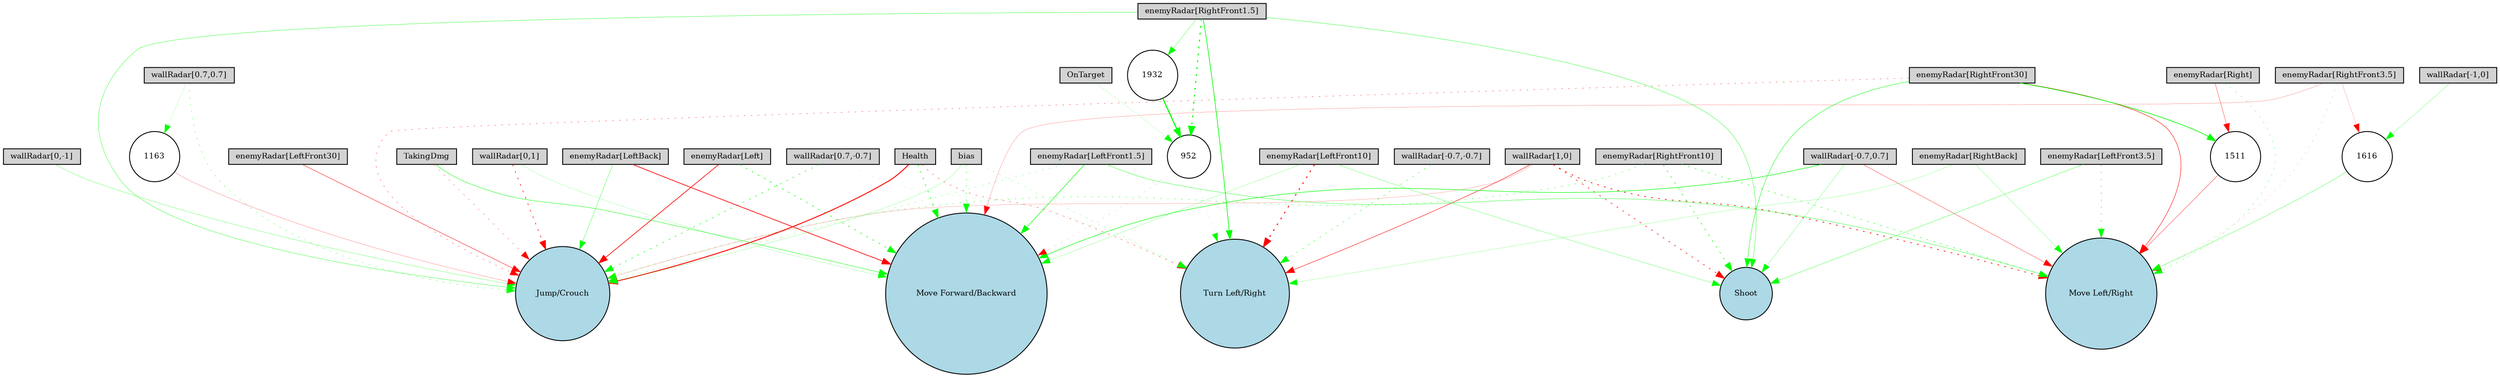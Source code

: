 digraph {
	node [fontsize=9 height=0.2 shape=circle width=0.2]
	"wallRadar[1,0]" [fillcolor=lightgray shape=box style=filled]
	"wallRadar[0,1]" [fillcolor=lightgray shape=box style=filled]
	"wallRadar[-1,0]" [fillcolor=lightgray shape=box style=filled]
	"wallRadar[0,-1]" [fillcolor=lightgray shape=box style=filled]
	"wallRadar[0.7,0.7]" [fillcolor=lightgray shape=box style=filled]
	"wallRadar[-0.7,0.7]" [fillcolor=lightgray shape=box style=filled]
	"wallRadar[-0.7,-0.7]" [fillcolor=lightgray shape=box style=filled]
	"wallRadar[0.7,-0.7]" [fillcolor=lightgray shape=box style=filled]
	"enemyRadar[RightBack]" [fillcolor=lightgray shape=box style=filled]
	"enemyRadar[LeftBack]" [fillcolor=lightgray shape=box style=filled]
	"enemyRadar[Right]" [fillcolor=lightgray shape=box style=filled]
	"enemyRadar[Left]" [fillcolor=lightgray shape=box style=filled]
	"enemyRadar[RightFront30]" [fillcolor=lightgray shape=box style=filled]
	"enemyRadar[LeftFront30]" [fillcolor=lightgray shape=box style=filled]
	"enemyRadar[RightFront10]" [fillcolor=lightgray shape=box style=filled]
	"enemyRadar[LeftFront10]" [fillcolor=lightgray shape=box style=filled]
	"enemyRadar[RightFront3.5]" [fillcolor=lightgray shape=box style=filled]
	"enemyRadar[LeftFront3.5]" [fillcolor=lightgray shape=box style=filled]
	"enemyRadar[RightFront1.5]" [fillcolor=lightgray shape=box style=filled]
	"enemyRadar[LeftFront1.5]" [fillcolor=lightgray shape=box style=filled]
	OnTarget [fillcolor=lightgray shape=box style=filled]
	Health [fillcolor=lightgray shape=box style=filled]
	TakingDmg [fillcolor=lightgray shape=box style=filled]
	bias [fillcolor=lightgray shape=box style=filled]
	Shoot [fillcolor=lightblue style=filled]
	"Jump/Crouch" [fillcolor=lightblue style=filled]
	"Move Forward/Backward" [fillcolor=lightblue style=filled]
	"Move Left/Right" [fillcolor=lightblue style=filled]
	"Turn Left/Right" [fillcolor=lightblue style=filled]
	1511 [fillcolor=white style=filled]
	1163 [fillcolor=white style=filled]
	1932 [fillcolor=white style=filled]
	1616 [fillcolor=white style=filled]
	952 [fillcolor=white style=filled]
	"enemyRadar[RightFront1.5]" -> Shoot [color=green penwidth=0.3571923668168032 style=solid]
	"wallRadar[1,0]" -> "Turn Left/Right" [color=red penwidth=0.48485987550202636 style=solid]
	"enemyRadar[LeftFront30]" -> "Jump/Crouch" [color=red penwidth=0.43676198806744126 style=solid]
	"wallRadar[-0.7,0.7]" -> "Move Forward/Backward" [color=green penwidth=0.5848741995397353 style=solid]
	"enemyRadar[RightFront1.5]" -> "Turn Left/Right" [color=green penwidth=0.7456525594134648 style=solid]
	"enemyRadar[LeftFront1.5]" -> "Move Left/Right" [color=green penwidth=0.3606174545566291 style=solid]
	"enemyRadar[RightFront30]" -> Shoot [color=green penwidth=0.4568109601260866 style=solid]
	"wallRadar[1,0]" -> "Move Left/Right" [color=red penwidth=0.799983578478006 style=dotted]
	"enemyRadar[LeftBack]" -> "Jump/Crouch" [color=green penwidth=0.32400451137521225 style=solid]
	Health -> "Jump/Crouch" [color=red penwidth=1.0538997196236237 style=solid]
	"enemyRadar[RightBack]" -> "Turn Left/Right" [color=green penwidth=0.17493305183006064 style=solid]
	bias -> "Jump/Crouch" [color=green penwidth=0.17033816152483766 style=solid]
	"wallRadar[1,0]" -> Shoot [color=red penwidth=0.6394328709186229 style=dotted]
	"enemyRadar[RightBack]" -> "Move Left/Right" [color=green penwidth=0.19766345219061843 style=solid]
	Health -> "Turn Left/Right" [color=red penwidth=0.3702752526964621 style=dotted]
	"enemyRadar[LeftFront3.5]" -> "Move Left/Right" [color=green penwidth=0.4518186506975119 style=dotted]
	"enemyRadar[RightFront10]" -> "Jump/Crouch" [color=green penwidth=0.3466241197339278 style=dotted]
	"enemyRadar[Right]" -> "Move Left/Right" [color=green penwidth=0.28826061908808964 style=dotted]
	"enemyRadar[RightFront10]" -> "Move Left/Right" [color=green penwidth=0.5057401141397962 style=dotted]
	Health -> "Move Forward/Backward" [color=green penwidth=0.7218440527432107 style=dotted]
	"enemyRadar[RightFront3.5]" -> "Move Forward/Backward" [color=red penwidth=0.18271103371505576 style=solid]
	TakingDmg -> "Jump/Crouch" [color=red penwidth=0.26157062737543463 style=dotted]
	"enemyRadar[LeftFront10]" -> "Turn Left/Right" [color=red penwidth=1.1106477869600413 style=dotted]
	"wallRadar[0.7,-0.7]" -> "Turn Left/Right" [color=green penwidth=0.1305531000890863 style=dotted]
	"wallRadar[-0.7,0.7]" -> Shoot [color=green penwidth=0.22589437360305084 style=solid]
	"enemyRadar[LeftFront3.5]" -> Shoot [color=green penwidth=0.3136719632805739 style=solid]
	"wallRadar[0,1]" -> "Move Forward/Backward" [color=green penwidth=0.1461377568017041 style=solid]
	"enemyRadar[LeftBack]" -> "Move Forward/Backward" [color=red penwidth=0.7770552156836061 style=solid]
	bias -> "Move Forward/Backward" [color=green penwidth=0.42633418835273806 style=dotted]
	"enemyRadar[RightFront1.5]" -> "Jump/Crouch" [color=green penwidth=0.3459272339077264 style=solid]
	"wallRadar[0,-1]" -> "Jump/Crouch" [color=green penwidth=0.24892517875031336 style=solid]
	"enemyRadar[RightFront10]" -> Shoot [color=green penwidth=0.6124154600970276 style=dotted]
	"wallRadar[-0.7,-0.7]" -> "Turn Left/Right" [color=green penwidth=0.42637498665564144 style=dotted]
	"enemyRadar[LeftFront10]" -> "Move Forward/Backward" [color=green penwidth=0.1846352726137384 style=solid]
	"enemyRadar[Left]" -> "Jump/Crouch" [color=red penwidth=0.7370822359833511 style=solid]
	"enemyRadar[LeftFront10]" -> Shoot [color=green penwidth=0.25675469721079425 style=solid]
	"enemyRadar[RightFront30]" -> "Jump/Crouch" [color=red penwidth=0.3115961708635327 style=dotted]
	bias -> "Turn Left/Right" [color=green penwidth=0.206214130421886 style=dotted]
	"enemyRadar[Left]" -> "Move Forward/Backward" [color=green penwidth=0.6746675647389984 style=dotted]
	"enemyRadar[RightFront30]" -> "Move Left/Right" [color=red penwidth=0.49811502196359325 style=solid]
	"enemyRadar[LeftFront1.5]" -> "Move Forward/Backward" [color=green penwidth=0.5882726450072902 style=solid]
	"wallRadar[0.7,-0.7]" -> "Jump/Crouch" [color=green penwidth=0.5687817744677296 style=dotted]
	"wallRadar[1,0]" -> "Jump/Crouch" [color=red penwidth=0.1583669418207737 style=solid]
	TakingDmg -> "Move Forward/Backward" [color=green penwidth=0.4444238798981943 style=solid]
	"wallRadar[0.7,0.7]" -> "Jump/Crouch" [color=green penwidth=0.2960536599830619 style=dotted]
	"enemyRadar[RightFront1.5]" -> 952 [color=green penwidth=1.3067334516837006 style=dotted]
	952 -> "Move Forward/Backward" [color=red penwidth=0.11923007958993788 style=dotted]
	OnTarget -> 952 [color=green penwidth=0.11096295402887903 style=solid]
	"wallRadar[-0.7,0.7]" -> "Move Left/Right" [color=red penwidth=0.3181554531762363 style=solid]
	952 -> "Turn Left/Right" [color=green penwidth=0.13347438245418886 style=dotted]
	"wallRadar[0.7,0.7]" -> 1163 [color=green penwidth=0.125610713571993 style=solid]
	1163 -> "Jump/Crouch" [color=red penwidth=0.1995154366065676 style=solid]
	"wallRadar[0,1]" -> "Jump/Crouch" [color=red penwidth=0.6673930433154788 style=dotted]
	"enemyRadar[RightFront3.5]" -> "Move Left/Right" [color=red penwidth=0.12069535394723468 style=dotted]
	"enemyRadar[Right]" -> 1511 [color=red penwidth=0.32422373805001026 style=solid]
	1511 -> "Move Left/Right" [color=red penwidth=0.34389746989065834 style=solid]
	"enemyRadar[RightFront3.5]" -> 1616 [color=red penwidth=0.15426408373905826 style=solid]
	1616 -> "Move Left/Right" [color=green penwidth=0.2991904472078095 style=solid]
	"enemyRadar[LeftFront1.5]" -> "Jump/Crouch" [color=green penwidth=0.23882781193485358 style=dotted]
	"enemyRadar[RightFront30]" -> 1511 [color=green penwidth=0.7466211092182019 style=solid]
	"wallRadar[-1,0]" -> 1616 [color=green penwidth=0.21310046801332666 style=solid]
	"enemyRadar[RightFront1.5]" -> 1932 [color=green penwidth=0.2808637679105176 style=solid]
	1932 -> 952 [color=green penwidth=1.296039757042795 style=solid]
}
